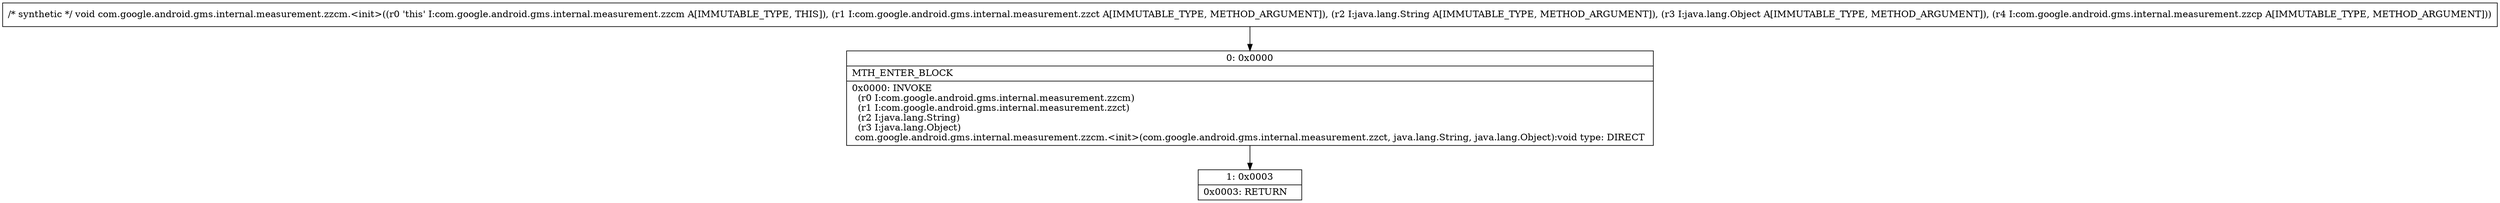 digraph "CFG forcom.google.android.gms.internal.measurement.zzcm.\<init\>(Lcom\/google\/android\/gms\/internal\/measurement\/zzct;Ljava\/lang\/String;Ljava\/lang\/Object;Lcom\/google\/android\/gms\/internal\/measurement\/zzcp;)V" {
Node_0 [shape=record,label="{0\:\ 0x0000|MTH_ENTER_BLOCK\l|0x0000: INVOKE  \l  (r0 I:com.google.android.gms.internal.measurement.zzcm)\l  (r1 I:com.google.android.gms.internal.measurement.zzct)\l  (r2 I:java.lang.String)\l  (r3 I:java.lang.Object)\l com.google.android.gms.internal.measurement.zzcm.\<init\>(com.google.android.gms.internal.measurement.zzct, java.lang.String, java.lang.Object):void type: DIRECT \l}"];
Node_1 [shape=record,label="{1\:\ 0x0003|0x0003: RETURN   \l}"];
MethodNode[shape=record,label="{\/* synthetic *\/ void com.google.android.gms.internal.measurement.zzcm.\<init\>((r0 'this' I:com.google.android.gms.internal.measurement.zzcm A[IMMUTABLE_TYPE, THIS]), (r1 I:com.google.android.gms.internal.measurement.zzct A[IMMUTABLE_TYPE, METHOD_ARGUMENT]), (r2 I:java.lang.String A[IMMUTABLE_TYPE, METHOD_ARGUMENT]), (r3 I:java.lang.Object A[IMMUTABLE_TYPE, METHOD_ARGUMENT]), (r4 I:com.google.android.gms.internal.measurement.zzcp A[IMMUTABLE_TYPE, METHOD_ARGUMENT])) }"];
MethodNode -> Node_0;
Node_0 -> Node_1;
}

